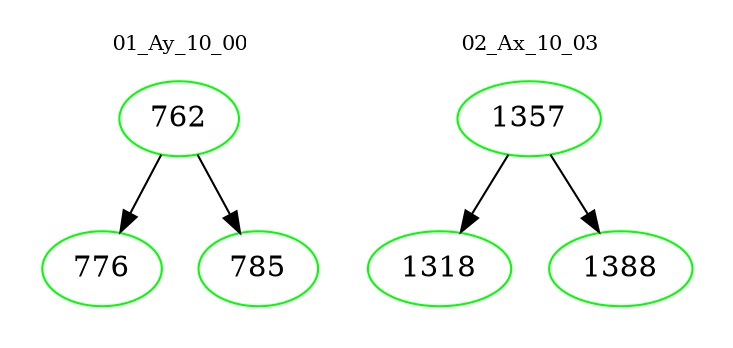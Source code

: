 digraph{
subgraph cluster_0 {
color = white
label = "01_Ay_10_00";
fontsize=10;
T0_762 [label="762", color="green"]
T0_762 -> T0_776 [color="black"]
T0_776 [label="776", color="green"]
T0_762 -> T0_785 [color="black"]
T0_785 [label="785", color="green"]
}
subgraph cluster_1 {
color = white
label = "02_Ax_10_03";
fontsize=10;
T1_1357 [label="1357", color="green"]
T1_1357 -> T1_1318 [color="black"]
T1_1318 [label="1318", color="green"]
T1_1357 -> T1_1388 [color="black"]
T1_1388 [label="1388", color="green"]
}
}
